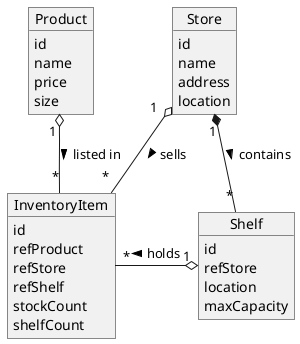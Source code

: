 @startuml
object Product

Product : id 
Product : name 
Product : price 
Product : size 


object InventoryItem

InventoryItem : id 
InventoryItem : refProduct 
InventoryItem : refStore 
InventoryItem : refShelf 
InventoryItem : stockCount 
InventoryItem : shelfCount 


object Store

Store : id 
Store : name 
Store : address 
Store : location

object Shelf

Shelf : id 
Shelf : refStore 
Shelf : location 
Shelf : maxCapacity

Product "1 " o-- " *" InventoryItem  : listed in >
Store " 1  " o-- " *  " InventoryItem :  sells >
Store "1" *-- "*" Shelf : contains >
InventoryItem "*" -o " 1" Shelf : < holds
@enduml